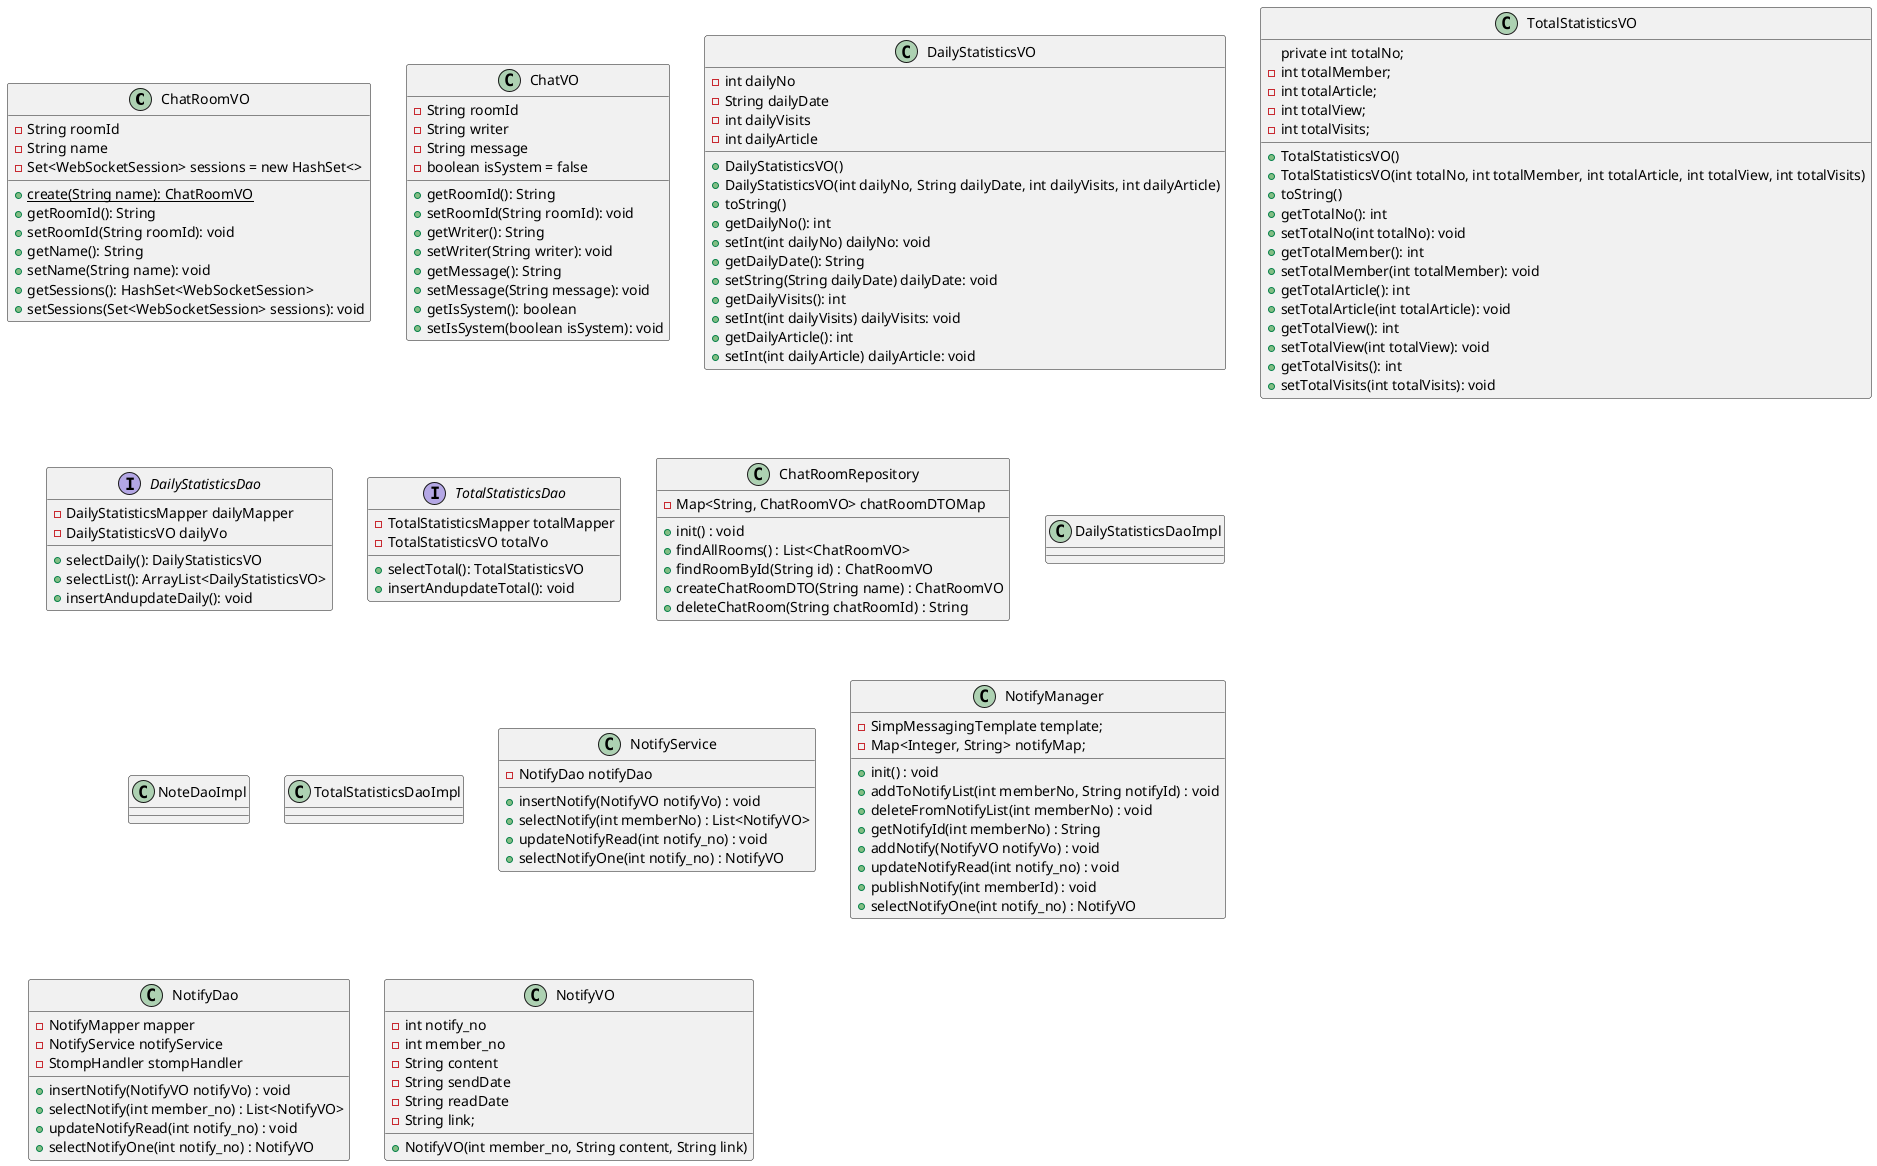 @startuml
'https://plantuml.com/class-diagram

' -- etc--
class ChatRoomVO{
- String roomId
- String name
- Set<WebSocketSession> sessions = new HashSet<>

+ {static} create(String name): ChatRoomVO
+ getRoomId(): String
+ setRoomId(String roomId): void
+ getName(): String
+ setName(String name): void
+ getSessions(): HashSet<WebSocketSession>
+ setSessions(Set<WebSocketSession> sessions): void
}

class ChatVO{
- String roomId
- String writer
- String message
- boolean isSystem = false

+ getRoomId(): String
+ setRoomId(String roomId): void
+ getWriter(): String
+ setWriter(String writer): void
+ getMessage(): String
+ setMessage(String message): void
+ getIsSystem(): boolean
+ setIsSystem(boolean isSystem): void
}

class DailyStatisticsVO{
- int dailyNo
- String dailyDate
- int dailyVisits
- int dailyArticle

+ DailyStatisticsVO()
+ DailyStatisticsVO(int dailyNo, String dailyDate, int dailyVisits, int dailyArticle)
+ toString()
+ getDailyNo(): int
+ setInt(int dailyNo) dailyNo: void
+ getDailyDate(): String
+ setString(String dailyDate) dailyDate: void
+ getDailyVisits(): int
+ setInt(int dailyVisits) dailyVisits: void
+ getDailyArticle(): int
+ setInt(int dailyArticle) dailyArticle: void
}


class TotalStatisticsVO{
private int totalNo;
- int totalMember;
- int totalArticle;
- int totalView;
- int totalVisits;

+ TotalStatisticsVO()
+ TotalStatisticsVO(int totalNo, int totalMember, int totalArticle, int totalView, int totalVisits)
+ toString()
+ getTotalNo(): int
+ setTotalNo(int totalNo): void
+ getTotalMember(): int
+ setTotalMember(int totalMember): void
+ getTotalArticle(): int
+ setTotalArticle(int totalArticle): void
+ getTotalView(): int
+ setTotalView(int totalView): void
+ getTotalVisits(): int
+ setTotalVisits(int totalVisits): void
}



' -------------------  etc -----------------------
interface DailyStatisticsDao{
- DailyStatisticsMapper dailyMapper
- DailyStatisticsVO dailyVo

+ selectDaily(): DailyStatisticsVO
+ selectList(): ArrayList<DailyStatisticsVO>
+ insertAndupdateDaily(): void
}


interface TotalStatisticsDao{
- TotalStatisticsMapper totalMapper
- TotalStatisticsVO totalVo

+ selectTotal(): TotalStatisticsVO
+ insertAndupdateTotal(): void
}

' 그려주세요
class ChatRoomRepository{
- Map<String, ChatRoomVO> chatRoomDTOMap

+ init() : void
+ findAllRooms() : List<ChatRoomVO>
+ findRoomById(String id) : ChatRoomVO
+ createChatRoomDTO(String name) : ChatRoomVO
+ deleteChatRoom(String chatRoomId) : String
}
class DailyStatisticsDaoImpl
class NoteDaoImpl
class TotalStatisticsDaoImpl

class NotifyService {
- NotifyDao notifyDao

+ insertNotify(NotifyVO notifyVo) : void
+ selectNotify(int memberNo) : List<NotifyVO>
+ updateNotifyRead(int notify_no) : void
+ selectNotifyOne(int notify_no) : NotifyVO
}

class NotifyManager{
- SimpMessagingTemplate template;
- Map<Integer, String> notifyMap;

+ init() : void
+ addToNotifyList(int memberNo, String notifyId) : void
+ deleteFromNotifyList(int memberNo) : void
+ getNotifyId(int memberNo) : String
+ addNotify(NotifyVO notifyVo) : void
+ updateNotifyRead(int notify_no) : void
+ publishNotify(int memberId) : void
+ selectNotifyOne(int notify_no) : NotifyVO
}

class NotifyDao {
- NotifyMapper mapper
- NotifyService notifyService
- StompHandler stompHandler

+ insertNotify(NotifyVO notifyVo) : void
+ selectNotify(int member_no) : List<NotifyVO>
+ updateNotifyRead(int notify_no) : void
+ selectNotifyOne(int notify_no) : NotifyVO
}

class NotifyVO{
- int notify_no
- int member_no
- String content
- String sendDate
- String readDate
- String link;

+ NotifyVO(int member_no, String content, String link)
}

@enduml